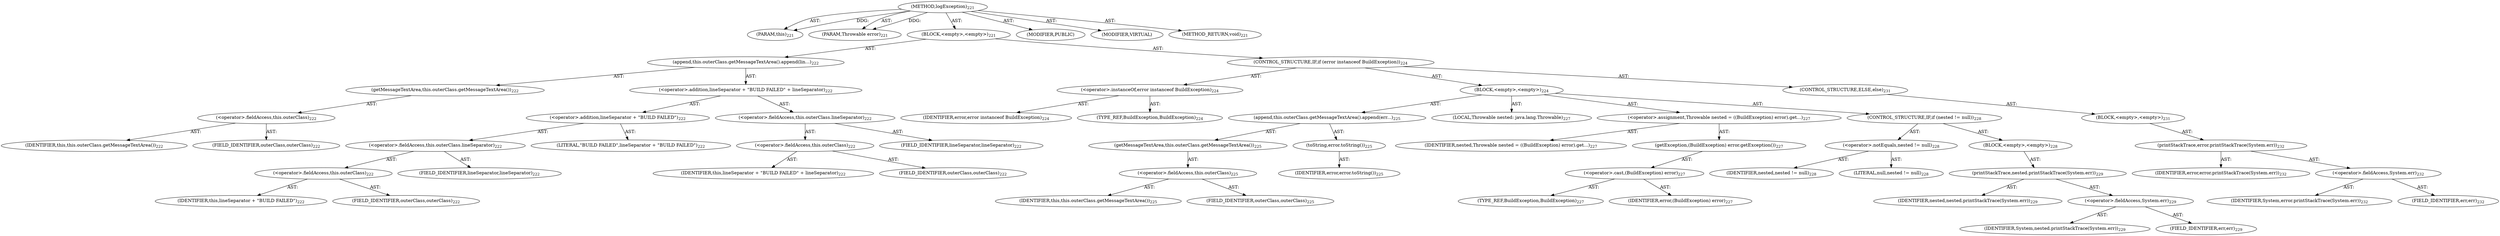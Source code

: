 digraph "logException" {  
"111669149698" [label = <(METHOD,logException)<SUB>221</SUB>> ]
"115964116993" [label = <(PARAM,this)<SUB>221</SUB>> ]
"115964117058" [label = <(PARAM,Throwable error)<SUB>221</SUB>> ]
"25769803780" [label = <(BLOCK,&lt;empty&gt;,&lt;empty&gt;)<SUB>221</SUB>> ]
"30064771110" [label = <(append,this.outerClass.getMessageTextArea().append(lin...)<SUB>222</SUB>> ]
"30064771111" [label = <(getMessageTextArea,this.outerClass.getMessageTextArea())<SUB>222</SUB>> ]
"30064771112" [label = <(&lt;operator&gt;.fieldAccess,this.outerClass)<SUB>222</SUB>> ]
"68719476742" [label = <(IDENTIFIER,this,this.outerClass.getMessageTextArea())<SUB>222</SUB>> ]
"55834574860" [label = <(FIELD_IDENTIFIER,outerClass,outerClass)<SUB>222</SUB>> ]
"30064771113" [label = <(&lt;operator&gt;.addition,lineSeparator + &quot;BUILD FAILED&quot; + lineSeparator)<SUB>222</SUB>> ]
"30064771114" [label = <(&lt;operator&gt;.addition,lineSeparator + &quot;BUILD FAILED&quot;)<SUB>222</SUB>> ]
"30064771115" [label = <(&lt;operator&gt;.fieldAccess,this.outerClass.lineSeparator)<SUB>222</SUB>> ]
"30064771116" [label = <(&lt;operator&gt;.fieldAccess,this.outerClass)<SUB>222</SUB>> ]
"68719476998" [label = <(IDENTIFIER,this,lineSeparator + &quot;BUILD FAILED&quot;)<SUB>222</SUB>> ]
"55834574861" [label = <(FIELD_IDENTIFIER,outerClass,outerClass)<SUB>222</SUB>> ]
"55834574862" [label = <(FIELD_IDENTIFIER,lineSeparator,lineSeparator)<SUB>222</SUB>> ]
"90194313221" [label = <(LITERAL,&quot;BUILD FAILED&quot;,lineSeparator + &quot;BUILD FAILED&quot;)<SUB>222</SUB>> ]
"30064771117" [label = <(&lt;operator&gt;.fieldAccess,this.outerClass.lineSeparator)<SUB>222</SUB>> ]
"30064771118" [label = <(&lt;operator&gt;.fieldAccess,this.outerClass)<SUB>222</SUB>> ]
"68719476999" [label = <(IDENTIFIER,this,lineSeparator + &quot;BUILD FAILED&quot; + lineSeparator)<SUB>222</SUB>> ]
"55834574863" [label = <(FIELD_IDENTIFIER,outerClass,outerClass)<SUB>222</SUB>> ]
"55834574864" [label = <(FIELD_IDENTIFIER,lineSeparator,lineSeparator)<SUB>222</SUB>> ]
"47244640258" [label = <(CONTROL_STRUCTURE,IF,if (error instanceof BuildException))<SUB>224</SUB>> ]
"30064771119" [label = <(&lt;operator&gt;.instanceOf,error instanceof BuildException)<SUB>224</SUB>> ]
"68719477000" [label = <(IDENTIFIER,error,error instanceof BuildException)<SUB>224</SUB>> ]
"180388626432" [label = <(TYPE_REF,BuildException,BuildException)<SUB>224</SUB>> ]
"25769803781" [label = <(BLOCK,&lt;empty&gt;,&lt;empty&gt;)<SUB>224</SUB>> ]
"30064771120" [label = <(append,this.outerClass.getMessageTextArea().append(err...)<SUB>225</SUB>> ]
"30064771121" [label = <(getMessageTextArea,this.outerClass.getMessageTextArea())<SUB>225</SUB>> ]
"30064771122" [label = <(&lt;operator&gt;.fieldAccess,this.outerClass)<SUB>225</SUB>> ]
"68719476743" [label = <(IDENTIFIER,this,this.outerClass.getMessageTextArea())<SUB>225</SUB>> ]
"55834574865" [label = <(FIELD_IDENTIFIER,outerClass,outerClass)<SUB>225</SUB>> ]
"30064771123" [label = <(toString,error.toString())<SUB>225</SUB>> ]
"68719477001" [label = <(IDENTIFIER,error,error.toString())<SUB>225</SUB>> ]
"94489280513" [label = <(LOCAL,Throwable nested: java.lang.Throwable)<SUB>227</SUB>> ]
"30064771124" [label = <(&lt;operator&gt;.assignment,Throwable nested = ((BuildException) error).get...)<SUB>227</SUB>> ]
"68719477002" [label = <(IDENTIFIER,nested,Throwable nested = ((BuildException) error).get...)<SUB>227</SUB>> ]
"30064771125" [label = <(getException,(BuildException) error.getException())<SUB>227</SUB>> ]
"30064771126" [label = <(&lt;operator&gt;.cast,(BuildException) error)<SUB>227</SUB>> ]
"180388626433" [label = <(TYPE_REF,BuildException,BuildException)<SUB>227</SUB>> ]
"68719477003" [label = <(IDENTIFIER,error,(BuildException) error)<SUB>227</SUB>> ]
"47244640259" [label = <(CONTROL_STRUCTURE,IF,if (nested != null))<SUB>228</SUB>> ]
"30064771127" [label = <(&lt;operator&gt;.notEquals,nested != null)<SUB>228</SUB>> ]
"68719477004" [label = <(IDENTIFIER,nested,nested != null)<SUB>228</SUB>> ]
"90194313222" [label = <(LITERAL,null,nested != null)<SUB>228</SUB>> ]
"25769803782" [label = <(BLOCK,&lt;empty&gt;,&lt;empty&gt;)<SUB>228</SUB>> ]
"30064771128" [label = <(printStackTrace,nested.printStackTrace(System.err))<SUB>229</SUB>> ]
"68719477005" [label = <(IDENTIFIER,nested,nested.printStackTrace(System.err))<SUB>229</SUB>> ]
"30064771129" [label = <(&lt;operator&gt;.fieldAccess,System.err)<SUB>229</SUB>> ]
"68719477006" [label = <(IDENTIFIER,System,nested.printStackTrace(System.err))<SUB>229</SUB>> ]
"55834574866" [label = <(FIELD_IDENTIFIER,err,err)<SUB>229</SUB>> ]
"47244640260" [label = <(CONTROL_STRUCTURE,ELSE,else)<SUB>231</SUB>> ]
"25769803783" [label = <(BLOCK,&lt;empty&gt;,&lt;empty&gt;)<SUB>231</SUB>> ]
"30064771130" [label = <(printStackTrace,error.printStackTrace(System.err))<SUB>232</SUB>> ]
"68719477007" [label = <(IDENTIFIER,error,error.printStackTrace(System.err))<SUB>232</SUB>> ]
"30064771131" [label = <(&lt;operator&gt;.fieldAccess,System.err)<SUB>232</SUB>> ]
"68719477008" [label = <(IDENTIFIER,System,error.printStackTrace(System.err))<SUB>232</SUB>> ]
"55834574867" [label = <(FIELD_IDENTIFIER,err,err)<SUB>232</SUB>> ]
"133143986224" [label = <(MODIFIER,PUBLIC)> ]
"133143986225" [label = <(MODIFIER,VIRTUAL)> ]
"128849018882" [label = <(METHOD_RETURN,void)<SUB>221</SUB>> ]
  "111669149698" -> "115964116993"  [ label = "AST: "] 
  "111669149698" -> "115964117058"  [ label = "AST: "] 
  "111669149698" -> "25769803780"  [ label = "AST: "] 
  "111669149698" -> "133143986224"  [ label = "AST: "] 
  "111669149698" -> "133143986225"  [ label = "AST: "] 
  "111669149698" -> "128849018882"  [ label = "AST: "] 
  "25769803780" -> "30064771110"  [ label = "AST: "] 
  "25769803780" -> "47244640258"  [ label = "AST: "] 
  "30064771110" -> "30064771111"  [ label = "AST: "] 
  "30064771110" -> "30064771113"  [ label = "AST: "] 
  "30064771111" -> "30064771112"  [ label = "AST: "] 
  "30064771112" -> "68719476742"  [ label = "AST: "] 
  "30064771112" -> "55834574860"  [ label = "AST: "] 
  "30064771113" -> "30064771114"  [ label = "AST: "] 
  "30064771113" -> "30064771117"  [ label = "AST: "] 
  "30064771114" -> "30064771115"  [ label = "AST: "] 
  "30064771114" -> "90194313221"  [ label = "AST: "] 
  "30064771115" -> "30064771116"  [ label = "AST: "] 
  "30064771115" -> "55834574862"  [ label = "AST: "] 
  "30064771116" -> "68719476998"  [ label = "AST: "] 
  "30064771116" -> "55834574861"  [ label = "AST: "] 
  "30064771117" -> "30064771118"  [ label = "AST: "] 
  "30064771117" -> "55834574864"  [ label = "AST: "] 
  "30064771118" -> "68719476999"  [ label = "AST: "] 
  "30064771118" -> "55834574863"  [ label = "AST: "] 
  "47244640258" -> "30064771119"  [ label = "AST: "] 
  "47244640258" -> "25769803781"  [ label = "AST: "] 
  "47244640258" -> "47244640260"  [ label = "AST: "] 
  "30064771119" -> "68719477000"  [ label = "AST: "] 
  "30064771119" -> "180388626432"  [ label = "AST: "] 
  "25769803781" -> "30064771120"  [ label = "AST: "] 
  "25769803781" -> "94489280513"  [ label = "AST: "] 
  "25769803781" -> "30064771124"  [ label = "AST: "] 
  "25769803781" -> "47244640259"  [ label = "AST: "] 
  "30064771120" -> "30064771121"  [ label = "AST: "] 
  "30064771120" -> "30064771123"  [ label = "AST: "] 
  "30064771121" -> "30064771122"  [ label = "AST: "] 
  "30064771122" -> "68719476743"  [ label = "AST: "] 
  "30064771122" -> "55834574865"  [ label = "AST: "] 
  "30064771123" -> "68719477001"  [ label = "AST: "] 
  "30064771124" -> "68719477002"  [ label = "AST: "] 
  "30064771124" -> "30064771125"  [ label = "AST: "] 
  "30064771125" -> "30064771126"  [ label = "AST: "] 
  "30064771126" -> "180388626433"  [ label = "AST: "] 
  "30064771126" -> "68719477003"  [ label = "AST: "] 
  "47244640259" -> "30064771127"  [ label = "AST: "] 
  "47244640259" -> "25769803782"  [ label = "AST: "] 
  "30064771127" -> "68719477004"  [ label = "AST: "] 
  "30064771127" -> "90194313222"  [ label = "AST: "] 
  "25769803782" -> "30064771128"  [ label = "AST: "] 
  "30064771128" -> "68719477005"  [ label = "AST: "] 
  "30064771128" -> "30064771129"  [ label = "AST: "] 
  "30064771129" -> "68719477006"  [ label = "AST: "] 
  "30064771129" -> "55834574866"  [ label = "AST: "] 
  "47244640260" -> "25769803783"  [ label = "AST: "] 
  "25769803783" -> "30064771130"  [ label = "AST: "] 
  "30064771130" -> "68719477007"  [ label = "AST: "] 
  "30064771130" -> "30064771131"  [ label = "AST: "] 
  "30064771131" -> "68719477008"  [ label = "AST: "] 
  "30064771131" -> "55834574867"  [ label = "AST: "] 
  "111669149698" -> "115964116993"  [ label = "DDG: "] 
  "111669149698" -> "115964117058"  [ label = "DDG: "] 
}
